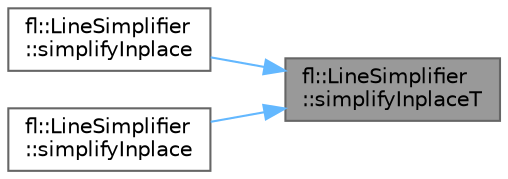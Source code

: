 digraph "fl::LineSimplifier::simplifyInplaceT"
{
 // INTERACTIVE_SVG=YES
 // LATEX_PDF_SIZE
  bgcolor="transparent";
  edge [fontname=Helvetica,fontsize=10,labelfontname=Helvetica,labelfontsize=10];
  node [fontname=Helvetica,fontsize=10,shape=box,height=0.2,width=0.4];
  rankdir="RL";
  Node1 [id="Node000001",label="fl::LineSimplifier\l::simplifyInplaceT",height=0.2,width=0.4,color="gray40", fillcolor="grey60", style="filled", fontcolor="black",tooltip=" "];
  Node1 -> Node2 [id="edge1_Node000001_Node000002",dir="back",color="steelblue1",style="solid",tooltip=" "];
  Node2 [id="Node000002",label="fl::LineSimplifier\l::simplifyInplace",height=0.2,width=0.4,color="grey40", fillcolor="white", style="filled",URL="$dc/d4a/classfl_1_1_line_simplifier_a1f72addd121b377f209324ad88a0c3ad.html#a1f72addd121b377f209324ad88a0c3ad",tooltip=" "];
  Node1 -> Node3 [id="edge2_Node000001_Node000003",dir="back",color="steelblue1",style="solid",tooltip=" "];
  Node3 [id="Node000003",label="fl::LineSimplifier\l::simplifyInplace",height=0.2,width=0.4,color="grey40", fillcolor="white", style="filled",URL="$dc/d4a/classfl_1_1_line_simplifier_ae9769ec46cd2fc1576fb3d03db991368.html#ae9769ec46cd2fc1576fb3d03db991368",tooltip=" "];
}
